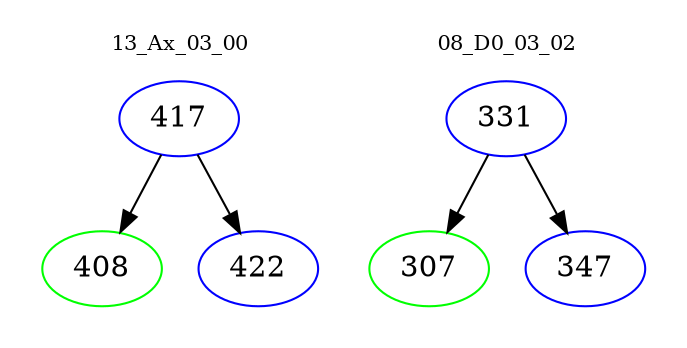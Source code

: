 digraph{
subgraph cluster_0 {
color = white
label = "13_Ax_03_00";
fontsize=10;
T0_417 [label="417", color="blue"]
T0_417 -> T0_408 [color="black"]
T0_408 [label="408", color="green"]
T0_417 -> T0_422 [color="black"]
T0_422 [label="422", color="blue"]
}
subgraph cluster_1 {
color = white
label = "08_D0_03_02";
fontsize=10;
T1_331 [label="331", color="blue"]
T1_331 -> T1_307 [color="black"]
T1_307 [label="307", color="green"]
T1_331 -> T1_347 [color="black"]
T1_347 [label="347", color="blue"]
}
}
